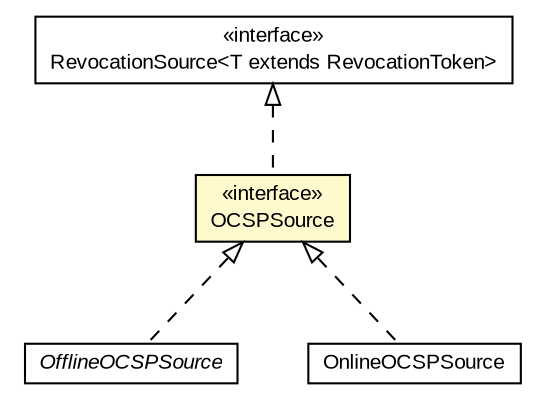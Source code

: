 #!/usr/local/bin/dot
#
# Class diagram 
# Generated by UMLGraph version R5_6-24-gf6e263 (http://www.umlgraph.org/)
#

digraph G {
	edge [fontname="arial",fontsize=10,labelfontname="arial",labelfontsize=10];
	node [fontname="arial",fontsize=10,shape=plaintext];
	nodesep=0.25;
	ranksep=0.5;
	// eu.europa.esig.dss.x509.RevocationSource<T extends eu.europa.esig.dss.x509.RevocationToken>
	c453613 [label=<<table title="eu.europa.esig.dss.x509.RevocationSource" border="0" cellborder="1" cellspacing="0" cellpadding="2" port="p" href="../RevocationSource.html">
		<tr><td><table border="0" cellspacing="0" cellpadding="1">
<tr><td align="center" balign="center"> &#171;interface&#187; </td></tr>
<tr><td align="center" balign="center"> RevocationSource&lt;T extends RevocationToken&gt; </td></tr>
		</table></td></tr>
		</table>>, URL="../RevocationSource.html", fontname="arial", fontcolor="black", fontsize=10.0];
	// eu.europa.esig.dss.x509.ocsp.OfflineOCSPSource
	c453656 [label=<<table title="eu.europa.esig.dss.x509.ocsp.OfflineOCSPSource" border="0" cellborder="1" cellspacing="0" cellpadding="2" port="p" href="./OfflineOCSPSource.html">
		<tr><td><table border="0" cellspacing="0" cellpadding="1">
<tr><td align="center" balign="center"><font face="arial italic"> OfflineOCSPSource </font></td></tr>
		</table></td></tr>
		</table>>, URL="./OfflineOCSPSource.html", fontname="arial", fontcolor="black", fontsize=10.0];
	// eu.europa.esig.dss.x509.ocsp.OCSPSource
	c453658 [label=<<table title="eu.europa.esig.dss.x509.ocsp.OCSPSource" border="0" cellborder="1" cellspacing="0" cellpadding="2" port="p" bgcolor="lemonChiffon" href="./OCSPSource.html">
		<tr><td><table border="0" cellspacing="0" cellpadding="1">
<tr><td align="center" balign="center"> &#171;interface&#187; </td></tr>
<tr><td align="center" balign="center"> OCSPSource </td></tr>
		</table></td></tr>
		</table>>, URL="./OCSPSource.html", fontname="arial", fontcolor="black", fontsize=10.0];
	// eu.europa.esig.dss.client.ocsp.OnlineOCSPSource
	c454060 [label=<<table title="eu.europa.esig.dss.client.ocsp.OnlineOCSPSource" border="0" cellborder="1" cellspacing="0" cellpadding="2" port="p" href="../../client/ocsp/OnlineOCSPSource.html">
		<tr><td><table border="0" cellspacing="0" cellpadding="1">
<tr><td align="center" balign="center"> OnlineOCSPSource </td></tr>
		</table></td></tr>
		</table>>, URL="../../client/ocsp/OnlineOCSPSource.html", fontname="arial", fontcolor="black", fontsize=10.0];
	//eu.europa.esig.dss.x509.ocsp.OfflineOCSPSource implements eu.europa.esig.dss.x509.ocsp.OCSPSource
	c453658:p -> c453656:p [dir=back,arrowtail=empty,style=dashed];
	//eu.europa.esig.dss.x509.ocsp.OCSPSource implements eu.europa.esig.dss.x509.RevocationSource<T extends eu.europa.esig.dss.x509.RevocationToken>
	c453613:p -> c453658:p [dir=back,arrowtail=empty,style=dashed];
	//eu.europa.esig.dss.client.ocsp.OnlineOCSPSource implements eu.europa.esig.dss.x509.ocsp.OCSPSource
	c453658:p -> c454060:p [dir=back,arrowtail=empty,style=dashed];
}

